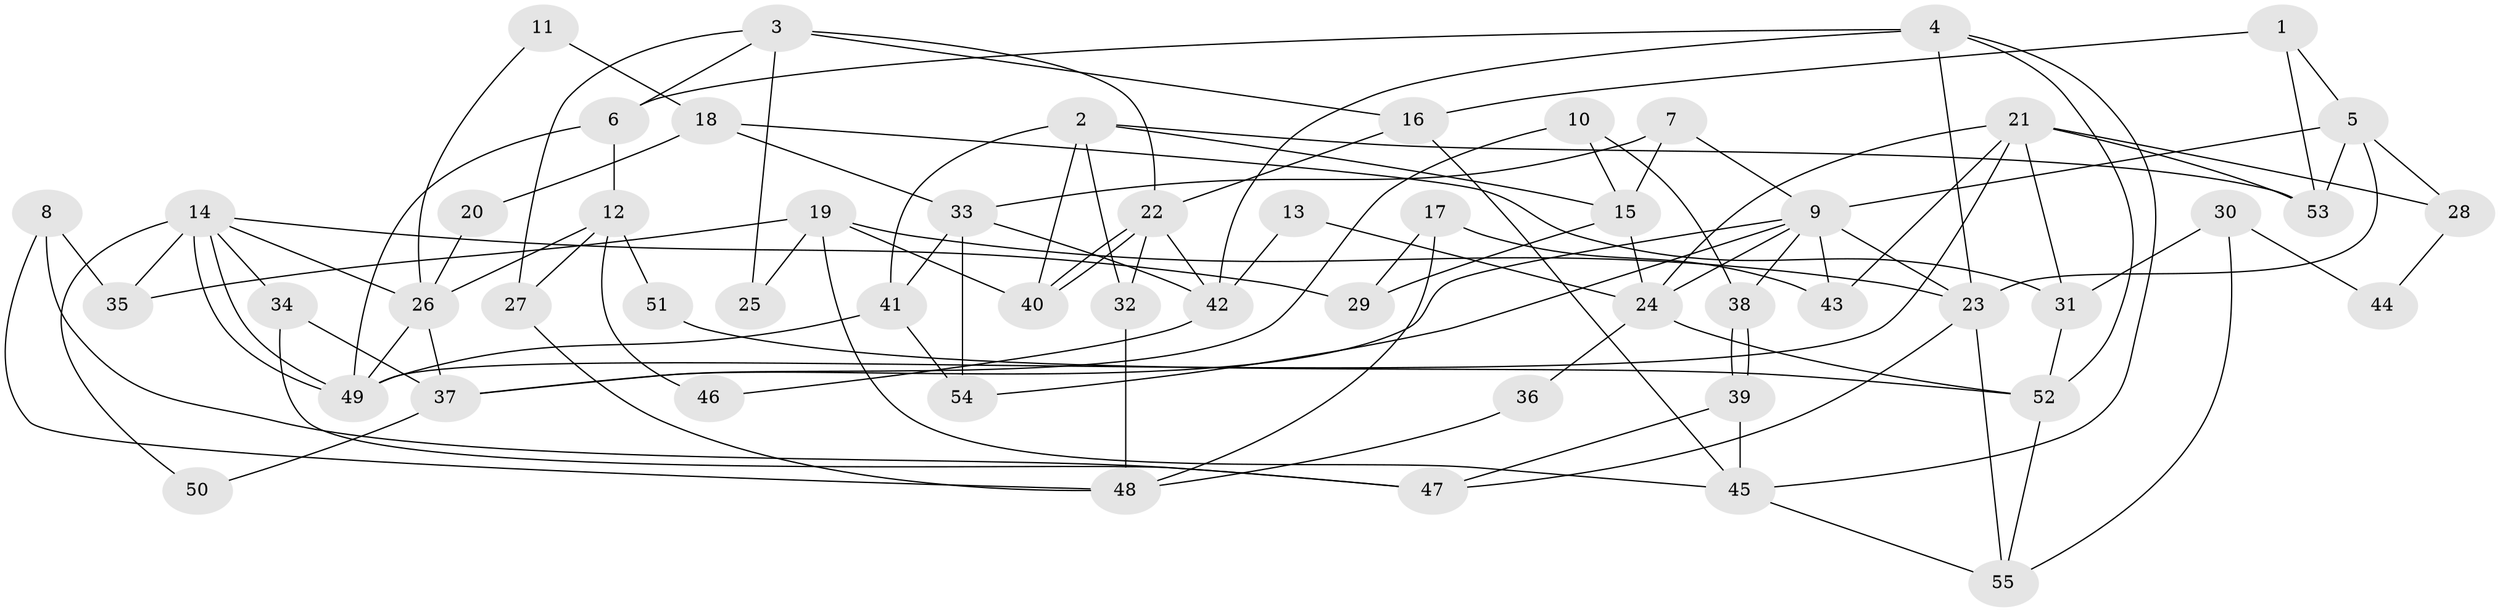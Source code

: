 // Generated by graph-tools (version 1.1) at 2025/02/03/09/25 03:02:01]
// undirected, 55 vertices, 110 edges
graph export_dot {
graph [start="1"]
  node [color=gray90,style=filled];
  1;
  2;
  3;
  4;
  5;
  6;
  7;
  8;
  9;
  10;
  11;
  12;
  13;
  14;
  15;
  16;
  17;
  18;
  19;
  20;
  21;
  22;
  23;
  24;
  25;
  26;
  27;
  28;
  29;
  30;
  31;
  32;
  33;
  34;
  35;
  36;
  37;
  38;
  39;
  40;
  41;
  42;
  43;
  44;
  45;
  46;
  47;
  48;
  49;
  50;
  51;
  52;
  53;
  54;
  55;
  1 -- 53;
  1 -- 16;
  1 -- 5;
  2 -- 15;
  2 -- 40;
  2 -- 32;
  2 -- 41;
  2 -- 53;
  3 -- 6;
  3 -- 22;
  3 -- 16;
  3 -- 25;
  3 -- 27;
  4 -- 45;
  4 -- 52;
  4 -- 6;
  4 -- 23;
  4 -- 42;
  5 -- 53;
  5 -- 9;
  5 -- 23;
  5 -- 28;
  6 -- 49;
  6 -- 12;
  7 -- 15;
  7 -- 9;
  7 -- 33;
  8 -- 48;
  8 -- 35;
  8 -- 47;
  9 -- 23;
  9 -- 24;
  9 -- 37;
  9 -- 38;
  9 -- 43;
  9 -- 54;
  10 -- 38;
  10 -- 37;
  10 -- 15;
  11 -- 26;
  11 -- 18;
  12 -- 26;
  12 -- 27;
  12 -- 46;
  12 -- 51;
  13 -- 42;
  13 -- 24;
  14 -- 49;
  14 -- 49;
  14 -- 26;
  14 -- 29;
  14 -- 34;
  14 -- 35;
  14 -- 50;
  15 -- 24;
  15 -- 29;
  16 -- 22;
  16 -- 45;
  17 -- 29;
  17 -- 48;
  17 -- 43;
  18 -- 31;
  18 -- 33;
  18 -- 20;
  19 -- 23;
  19 -- 45;
  19 -- 25;
  19 -- 35;
  19 -- 40;
  20 -- 26;
  21 -- 49;
  21 -- 43;
  21 -- 24;
  21 -- 28;
  21 -- 31;
  21 -- 53;
  22 -- 40;
  22 -- 40;
  22 -- 42;
  22 -- 32;
  23 -- 47;
  23 -- 55;
  24 -- 36;
  24 -- 52;
  26 -- 37;
  26 -- 49;
  27 -- 48;
  28 -- 44;
  30 -- 31;
  30 -- 55;
  30 -- 44;
  31 -- 52;
  32 -- 48;
  33 -- 54;
  33 -- 41;
  33 -- 42;
  34 -- 47;
  34 -- 37;
  36 -- 48;
  37 -- 50;
  38 -- 39;
  38 -- 39;
  39 -- 47;
  39 -- 45;
  41 -- 49;
  41 -- 54;
  42 -- 46;
  45 -- 55;
  51 -- 52;
  52 -- 55;
}
